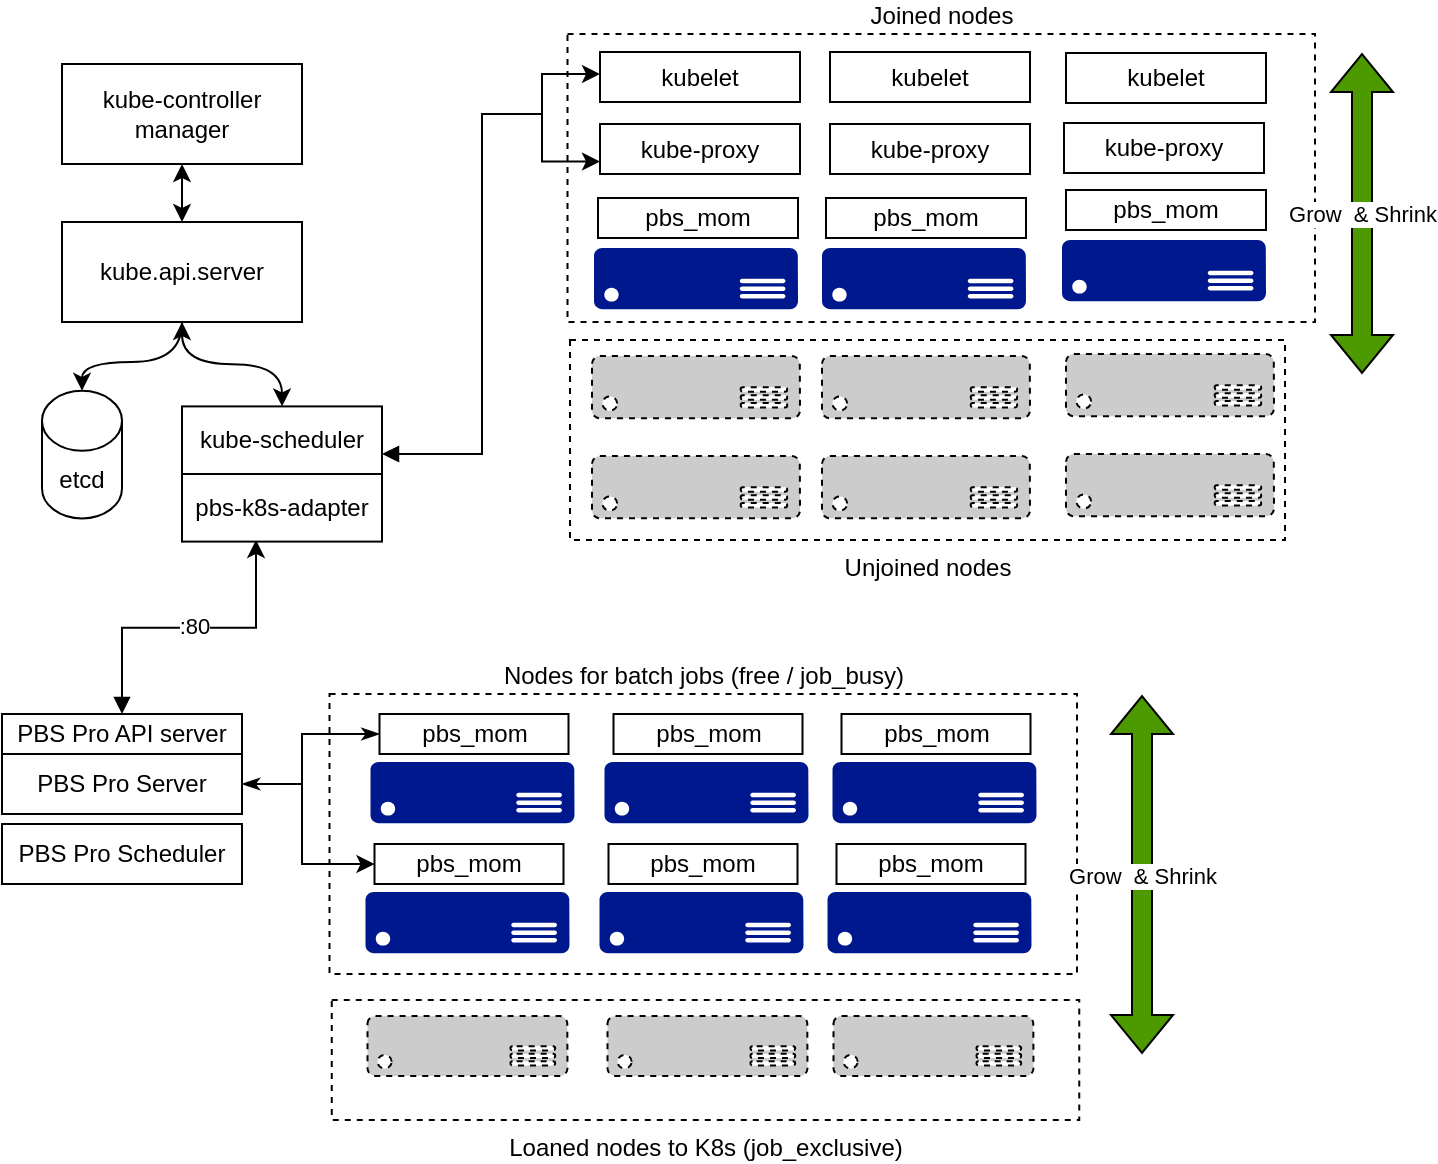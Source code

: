 <mxfile version="20.0.3" type="github">
  <diagram id="GDaDlvehyk0IUpQhXFB_" name="Page-1">
    <mxGraphModel dx="1226" dy="1064" grid="1" gridSize="10" guides="1" tooltips="1" connect="1" arrows="1" fold="1" page="1" pageScale="1" pageWidth="850" pageHeight="1100" math="0" shadow="0">
      <root>
        <mxCell id="0" />
        <mxCell id="1" parent="0" />
        <mxCell id="9Rog6R5hcCI-3LM7Edof-11" value="Joined nodes" style="rounded=0;whiteSpace=wrap;html=1;fillColor=none;dashed=1;labelPosition=center;verticalLabelPosition=top;align=center;verticalAlign=bottom;" vertex="1" parent="1">
          <mxGeometry x="412.75" y="370" width="373.75" height="144" as="geometry" />
        </mxCell>
        <mxCell id="9Rog6R5hcCI-3LM7Edof-4" value="Nodes for batch jobs (free / job_busy)" style="rounded=0;whiteSpace=wrap;html=1;fillColor=none;dashed=1;labelPosition=center;verticalLabelPosition=top;align=center;verticalAlign=bottom;" vertex="1" parent="1">
          <mxGeometry x="293.75" y="700" width="373.75" height="140" as="geometry" />
        </mxCell>
        <mxCell id="qs7_fkmbpAEoLOePlhtD-6" style="edgeStyle=orthogonalEdgeStyle;rounded=0;orthogonalLoop=1;jettySize=auto;html=1;exitX=0.5;exitY=1;exitDx=0;exitDy=0;entryX=0.5;entryY=0;entryDx=0;entryDy=0;entryPerimeter=0;curved=1;" parent="1" source="qs7_fkmbpAEoLOePlhtD-1" target="qs7_fkmbpAEoLOePlhtD-4" edge="1">
          <mxGeometry relative="1" as="geometry" />
        </mxCell>
        <mxCell id="qs7_fkmbpAEoLOePlhtD-39" style="edgeStyle=orthogonalEdgeStyle;curved=1;rounded=0;orthogonalLoop=1;jettySize=auto;html=1;exitX=0.5;exitY=0;exitDx=0;exitDy=0;entryX=0.5;entryY=1;entryDx=0;entryDy=0;startArrow=classic;startFill=1;elbow=vertical;" parent="1" source="qs7_fkmbpAEoLOePlhtD-1" target="qs7_fkmbpAEoLOePlhtD-3" edge="1">
          <mxGeometry relative="1" as="geometry" />
        </mxCell>
        <mxCell id="qs7_fkmbpAEoLOePlhtD-1" value="kube.api.server" style="rounded=0;whiteSpace=wrap;html=1;" parent="1" vertex="1">
          <mxGeometry x="160" y="464" width="120" height="50" as="geometry" />
        </mxCell>
        <mxCell id="qs7_fkmbpAEoLOePlhtD-7" style="edgeStyle=orthogonalEdgeStyle;rounded=0;orthogonalLoop=1;jettySize=auto;html=1;exitX=0.5;exitY=0;exitDx=0;exitDy=0;startArrow=classic;startFill=1;elbow=vertical;curved=1;entryX=0.5;entryY=1;entryDx=0;entryDy=0;" parent="1" source="qs7_fkmbpAEoLOePlhtD-2" target="qs7_fkmbpAEoLOePlhtD-1" edge="1">
          <mxGeometry relative="1" as="geometry">
            <mxPoint x="230" y="544" as="targetPoint" />
          </mxGeometry>
        </mxCell>
        <mxCell id="qs7_fkmbpAEoLOePlhtD-45" style="edgeStyle=orthogonalEdgeStyle;rounded=0;orthogonalLoop=1;jettySize=auto;html=1;startArrow=block;startFill=1;elbow=vertical;endArrow=none;endFill=0;" parent="1" source="qs7_fkmbpAEoLOePlhtD-2" edge="1">
          <mxGeometry relative="1" as="geometry">
            <mxPoint x="400" y="410" as="targetPoint" />
            <Array as="points">
              <mxPoint x="370" y="580" />
              <mxPoint x="370" y="410" />
            </Array>
          </mxGeometry>
        </mxCell>
        <mxCell id="qs7_fkmbpAEoLOePlhtD-2" value="kube-scheduler" style="rounded=0;whiteSpace=wrap;html=1;" parent="1" vertex="1">
          <mxGeometry x="220" y="556.2" width="100" height="33.8" as="geometry" />
        </mxCell>
        <mxCell id="qs7_fkmbpAEoLOePlhtD-3" value="kube-controller manager" style="rounded=0;whiteSpace=wrap;html=1;" parent="1" vertex="1">
          <mxGeometry x="160" y="385" width="120" height="50" as="geometry" />
        </mxCell>
        <mxCell id="qs7_fkmbpAEoLOePlhtD-4" value="etcd" style="shape=cylinder3;whiteSpace=wrap;html=1;boundedLbl=1;backgroundOutline=1;size=15;" parent="1" vertex="1">
          <mxGeometry x="150" y="548.4" width="40" height="63.8" as="geometry" />
        </mxCell>
        <mxCell id="qs7_fkmbpAEoLOePlhtD-10" value="" style="sketch=0;aspect=fixed;pointerEvents=1;shadow=0;dashed=0;html=1;strokeColor=none;labelPosition=center;verticalLabelPosition=bottom;verticalAlign=top;align=center;fillColor=#00188D;shape=mxgraph.azure.server" parent="1" vertex="1">
          <mxGeometry x="426" y="477" width="102" height="30.6" as="geometry" />
        </mxCell>
        <mxCell id="qs7_fkmbpAEoLOePlhtD-11" value="" style="sketch=0;aspect=fixed;pointerEvents=1;shadow=0;dashed=1;html=1;strokeColor=#000000;labelPosition=center;verticalLabelPosition=bottom;verticalAlign=top;align=center;fillColor=#CCCCCC;shape=mxgraph.azure.server;strokeWidth=1;" parent="1" vertex="1">
          <mxGeometry x="425" y="531" width="104" height="31.2" as="geometry" />
        </mxCell>
        <mxCell id="qs7_fkmbpAEoLOePlhtD-15" value="pbs_mom" style="rounded=0;whiteSpace=wrap;html=1;" parent="1" vertex="1">
          <mxGeometry x="428" y="452" width="100" height="20" as="geometry" />
        </mxCell>
        <mxCell id="qs7_fkmbpAEoLOePlhtD-16" value="kube-proxy" style="rounded=0;whiteSpace=wrap;html=1;" parent="1" vertex="1">
          <mxGeometry x="429" y="415" width="100" height="25" as="geometry" />
        </mxCell>
        <mxCell id="qs7_fkmbpAEoLOePlhtD-44" style="edgeStyle=orthogonalEdgeStyle;rounded=0;orthogonalLoop=1;jettySize=auto;html=1;entryX=0;entryY=0.75;entryDx=0;entryDy=0;startArrow=classic;startFill=1;elbow=vertical;" parent="1" source="qs7_fkmbpAEoLOePlhtD-17" target="qs7_fkmbpAEoLOePlhtD-16" edge="1">
          <mxGeometry relative="1" as="geometry">
            <Array as="points">
              <mxPoint x="400" y="390" />
              <mxPoint x="400" y="434" />
            </Array>
          </mxGeometry>
        </mxCell>
        <mxCell id="qs7_fkmbpAEoLOePlhtD-17" value="kubelet" style="rounded=0;whiteSpace=wrap;html=1;" parent="1" vertex="1">
          <mxGeometry x="429" y="379" width="100" height="25" as="geometry" />
        </mxCell>
        <mxCell id="qs7_fkmbpAEoLOePlhtD-26" value="" style="sketch=0;aspect=fixed;pointerEvents=1;shadow=0;dashed=0;html=1;strokeColor=none;labelPosition=center;verticalLabelPosition=bottom;verticalAlign=top;align=center;fillColor=#00188D;shape=mxgraph.azure.server" parent="1" vertex="1">
          <mxGeometry x="540" y="477" width="102" height="30.6" as="geometry" />
        </mxCell>
        <mxCell id="qs7_fkmbpAEoLOePlhtD-27" value="pbs_mom" style="rounded=0;whiteSpace=wrap;html=1;" parent="1" vertex="1">
          <mxGeometry x="542" y="452" width="100" height="20" as="geometry" />
        </mxCell>
        <mxCell id="qs7_fkmbpAEoLOePlhtD-30" value="" style="sketch=0;aspect=fixed;pointerEvents=1;shadow=0;dashed=0;html=1;strokeColor=none;labelPosition=center;verticalLabelPosition=bottom;verticalAlign=top;align=center;fillColor=#00188D;shape=mxgraph.azure.server" parent="1" vertex="1">
          <mxGeometry x="660" y="473" width="102" height="30.6" as="geometry" />
        </mxCell>
        <mxCell id="qs7_fkmbpAEoLOePlhtD-31" value="pbs_mom" style="rounded=0;whiteSpace=wrap;html=1;" parent="1" vertex="1">
          <mxGeometry x="662" y="448" width="100" height="20" as="geometry" />
        </mxCell>
        <mxCell id="qs7_fkmbpAEoLOePlhtD-34" value="" style="sketch=0;aspect=fixed;pointerEvents=1;shadow=0;dashed=1;html=1;strokeColor=#000000;labelPosition=center;verticalLabelPosition=bottom;verticalAlign=top;align=center;fillColor=#CCCCCC;shape=mxgraph.azure.server;strokeWidth=1;" parent="1" vertex="1">
          <mxGeometry x="540" y="531" width="104" height="31.2" as="geometry" />
        </mxCell>
        <mxCell id="qs7_fkmbpAEoLOePlhtD-35" value="" style="sketch=0;aspect=fixed;pointerEvents=1;shadow=0;dashed=1;html=1;strokeColor=#000000;labelPosition=center;verticalLabelPosition=bottom;verticalAlign=top;align=center;fillColor=#CCCCCC;shape=mxgraph.azure.server;strokeWidth=1;" parent="1" vertex="1">
          <mxGeometry x="662" y="530" width="104" height="31.2" as="geometry" />
        </mxCell>
        <mxCell id="qs7_fkmbpAEoLOePlhtD-36" value="" style="sketch=0;aspect=fixed;pointerEvents=1;shadow=0;dashed=1;html=1;strokeColor=#000000;labelPosition=center;verticalLabelPosition=bottom;verticalAlign=top;align=center;fillColor=#CCCCCC;shape=mxgraph.azure.server;strokeWidth=1;" parent="1" vertex="1">
          <mxGeometry x="425" y="581" width="104" height="31.2" as="geometry" />
        </mxCell>
        <mxCell id="qs7_fkmbpAEoLOePlhtD-37" value="" style="sketch=0;aspect=fixed;pointerEvents=1;shadow=0;dashed=1;html=1;strokeColor=#000000;labelPosition=center;verticalLabelPosition=bottom;verticalAlign=top;align=center;fillColor=#CCCCCC;shape=mxgraph.azure.server;strokeWidth=1;" parent="1" vertex="1">
          <mxGeometry x="540" y="581" width="104" height="31.2" as="geometry" />
        </mxCell>
        <mxCell id="qs7_fkmbpAEoLOePlhtD-38" value="" style="sketch=0;aspect=fixed;pointerEvents=1;shadow=0;dashed=1;html=1;strokeColor=#000000;labelPosition=center;verticalLabelPosition=bottom;verticalAlign=top;align=center;fillColor=#CCCCCC;shape=mxgraph.azure.server;strokeWidth=1;" parent="1" vertex="1">
          <mxGeometry x="662" y="580" width="104" height="31.2" as="geometry" />
        </mxCell>
        <mxCell id="qs7_fkmbpAEoLOePlhtD-46" value="kube-proxy" style="rounded=0;whiteSpace=wrap;html=1;" parent="1" vertex="1">
          <mxGeometry x="544" y="415" width="100" height="25" as="geometry" />
        </mxCell>
        <mxCell id="qs7_fkmbpAEoLOePlhtD-47" value="kubelet" style="rounded=0;whiteSpace=wrap;html=1;" parent="1" vertex="1">
          <mxGeometry x="544" y="379" width="100" height="25" as="geometry" />
        </mxCell>
        <mxCell id="qs7_fkmbpAEoLOePlhtD-48" value="kube-proxy" style="rounded=0;whiteSpace=wrap;html=1;" parent="1" vertex="1">
          <mxGeometry x="661" y="414.5" width="100" height="25" as="geometry" />
        </mxCell>
        <mxCell id="qs7_fkmbpAEoLOePlhtD-49" value="kubelet" style="rounded=0;whiteSpace=wrap;html=1;" parent="1" vertex="1">
          <mxGeometry x="662" y="379.5" width="100" height="25" as="geometry" />
        </mxCell>
        <mxCell id="9Rog6R5hcCI-3LM7Edof-6" style="edgeStyle=orthogonalEdgeStyle;rounded=0;orthogonalLoop=1;jettySize=auto;html=1;exitX=1;exitY=0.5;exitDx=0;exitDy=0;startArrow=classicThin;startFill=1;endArrow=none;endFill=0;" edge="1" parent="1" source="qs7_fkmbpAEoLOePlhtD-50">
          <mxGeometry relative="1" as="geometry">
            <mxPoint x="280" y="745" as="targetPoint" />
          </mxGeometry>
        </mxCell>
        <mxCell id="qs7_fkmbpAEoLOePlhtD-50" value="PBS Pro Server" style="rounded=0;whiteSpace=wrap;html=1;shadow=0;sketch=0;strokeWidth=1;" parent="1" vertex="1">
          <mxGeometry x="130" y="730" width="120" height="30" as="geometry" />
        </mxCell>
        <mxCell id="qs7_fkmbpAEoLOePlhtD-86" style="edgeStyle=orthogonalEdgeStyle;rounded=0;orthogonalLoop=1;jettySize=auto;html=1;entryX=0.37;entryY=0.976;entryDx=0;entryDy=0;entryPerimeter=0;startArrow=block;startFill=1;endArrow=classic;endFill=1;elbow=vertical;" parent="1" source="qs7_fkmbpAEoLOePlhtD-51" target="qs7_fkmbpAEoLOePlhtD-85" edge="1">
          <mxGeometry relative="1" as="geometry" />
        </mxCell>
        <mxCell id="9Rog6R5hcCI-3LM7Edof-1" value=":80" style="edgeLabel;html=1;align=center;verticalAlign=middle;resizable=0;points=[];" vertex="1" connectable="0" parent="qs7_fkmbpAEoLOePlhtD-86">
          <mxGeometry x="0.027" y="1" relative="1" as="geometry">
            <mxPoint as="offset" />
          </mxGeometry>
        </mxCell>
        <mxCell id="qs7_fkmbpAEoLOePlhtD-51" value="PBS Pro API server" style="rounded=0;whiteSpace=wrap;html=1;shadow=0;sketch=0;strokeWidth=1;" parent="1" vertex="1">
          <mxGeometry x="130" y="710" width="120" height="20" as="geometry" />
        </mxCell>
        <mxCell id="qs7_fkmbpAEoLOePlhtD-52" value="PBS Pro Scheduler" style="rounded=0;whiteSpace=wrap;html=1;shadow=0;sketch=0;strokeWidth=1;" parent="1" vertex="1">
          <mxGeometry x="130" y="765" width="120" height="30" as="geometry" />
        </mxCell>
        <mxCell id="qs7_fkmbpAEoLOePlhtD-62" value="" style="sketch=0;aspect=fixed;pointerEvents=1;shadow=0;dashed=1;html=1;strokeColor=#000000;labelPosition=center;verticalLabelPosition=bottom;verticalAlign=top;align=center;fillColor=#CCCCCC;shape=mxgraph.azure.server;strokeWidth=1;" parent="1" vertex="1">
          <mxGeometry x="312.75" y="861" width="100" height="30" as="geometry" />
        </mxCell>
        <mxCell id="qs7_fkmbpAEoLOePlhtD-65" value="" style="sketch=0;aspect=fixed;pointerEvents=1;shadow=0;dashed=0;html=1;strokeColor=none;labelPosition=center;verticalLabelPosition=bottom;verticalAlign=top;align=center;fillColor=#00188D;shape=mxgraph.azure.server" parent="1" vertex="1">
          <mxGeometry x="311.75" y="799" width="102" height="30.6" as="geometry" />
        </mxCell>
        <mxCell id="qs7_fkmbpAEoLOePlhtD-66" value="pbs_mom" style="rounded=0;whiteSpace=wrap;html=1;" parent="1" vertex="1">
          <mxGeometry x="316.25" y="775" width="94.5" height="20" as="geometry" />
        </mxCell>
        <mxCell id="qs7_fkmbpAEoLOePlhtD-72" value="" style="sketch=0;aspect=fixed;pointerEvents=1;shadow=0;dashed=0;html=1;strokeColor=none;labelPosition=center;verticalLabelPosition=bottom;verticalAlign=top;align=center;fillColor=#00188D;shape=mxgraph.azure.server" parent="1" vertex="1">
          <mxGeometry x="428.75" y="799" width="102" height="30.6" as="geometry" />
        </mxCell>
        <mxCell id="qs7_fkmbpAEoLOePlhtD-73" value="pbs_mom" style="rounded=0;whiteSpace=wrap;html=1;" parent="1" vertex="1">
          <mxGeometry x="433.25" y="775" width="94.5" height="20" as="geometry" />
        </mxCell>
        <mxCell id="qs7_fkmbpAEoLOePlhtD-74" value="" style="sketch=0;aspect=fixed;pointerEvents=1;shadow=0;dashed=0;html=1;strokeColor=none;labelPosition=center;verticalLabelPosition=bottom;verticalAlign=top;align=center;fillColor=#00188D;shape=mxgraph.azure.server" parent="1" vertex="1">
          <mxGeometry x="542.75" y="799" width="102" height="30.6" as="geometry" />
        </mxCell>
        <mxCell id="qs7_fkmbpAEoLOePlhtD-75" value="pbs_mom" style="rounded=0;whiteSpace=wrap;html=1;" parent="1" vertex="1">
          <mxGeometry x="547.25" y="775" width="94.5" height="20" as="geometry" />
        </mxCell>
        <mxCell id="qs7_fkmbpAEoLOePlhtD-76" value="" style="sketch=0;aspect=fixed;pointerEvents=1;shadow=0;dashed=0;html=1;strokeColor=none;labelPosition=center;verticalLabelPosition=bottom;verticalAlign=top;align=center;fillColor=#00188D;shape=mxgraph.azure.server" parent="1" vertex="1">
          <mxGeometry x="314.25" y="734" width="102" height="30.6" as="geometry" />
        </mxCell>
        <mxCell id="9Rog6R5hcCI-3LM7Edof-5" style="edgeStyle=orthogonalEdgeStyle;rounded=0;orthogonalLoop=1;jettySize=auto;html=1;entryX=0;entryY=0.5;entryDx=0;entryDy=0;endArrow=classic;endFill=1;startArrow=classicThin;startFill=1;" edge="1" parent="1" source="qs7_fkmbpAEoLOePlhtD-77" target="qs7_fkmbpAEoLOePlhtD-66">
          <mxGeometry relative="1" as="geometry">
            <Array as="points">
              <mxPoint x="280" y="720" />
              <mxPoint x="280" y="785" />
            </Array>
          </mxGeometry>
        </mxCell>
        <mxCell id="qs7_fkmbpAEoLOePlhtD-77" value="pbs_mom" style="rounded=0;whiteSpace=wrap;html=1;" parent="1" vertex="1">
          <mxGeometry x="318.75" y="710" width="94.5" height="20" as="geometry" />
        </mxCell>
        <mxCell id="qs7_fkmbpAEoLOePlhtD-78" value="" style="sketch=0;aspect=fixed;pointerEvents=1;shadow=0;dashed=0;html=1;strokeColor=none;labelPosition=center;verticalLabelPosition=bottom;verticalAlign=top;align=center;fillColor=#00188D;shape=mxgraph.azure.server" parent="1" vertex="1">
          <mxGeometry x="431.25" y="734" width="102" height="30.6" as="geometry" />
        </mxCell>
        <mxCell id="qs7_fkmbpAEoLOePlhtD-79" value="pbs_mom" style="rounded=0;whiteSpace=wrap;html=1;" parent="1" vertex="1">
          <mxGeometry x="435.75" y="710" width="94.5" height="20" as="geometry" />
        </mxCell>
        <mxCell id="qs7_fkmbpAEoLOePlhtD-80" value="" style="sketch=0;aspect=fixed;pointerEvents=1;shadow=0;dashed=0;html=1;strokeColor=none;labelPosition=center;verticalLabelPosition=bottom;verticalAlign=top;align=center;fillColor=#00188D;shape=mxgraph.azure.server" parent="1" vertex="1">
          <mxGeometry x="545.25" y="734" width="102" height="30.6" as="geometry" />
        </mxCell>
        <mxCell id="qs7_fkmbpAEoLOePlhtD-81" value="pbs_mom" style="rounded=0;whiteSpace=wrap;html=1;" parent="1" vertex="1">
          <mxGeometry x="549.75" y="710" width="94.5" height="20" as="geometry" />
        </mxCell>
        <mxCell id="qs7_fkmbpAEoLOePlhtD-82" value="" style="sketch=0;aspect=fixed;pointerEvents=1;shadow=0;dashed=1;html=1;strokeColor=#000000;labelPosition=center;verticalLabelPosition=bottom;verticalAlign=top;align=center;fillColor=#CCCCCC;shape=mxgraph.azure.server;strokeWidth=1;" parent="1" vertex="1">
          <mxGeometry x="432.75" y="861" width="100" height="30" as="geometry" />
        </mxCell>
        <mxCell id="qs7_fkmbpAEoLOePlhtD-83" value="" style="sketch=0;aspect=fixed;pointerEvents=1;shadow=0;dashed=1;html=1;strokeColor=#000000;labelPosition=center;verticalLabelPosition=bottom;verticalAlign=top;align=center;fillColor=#CCCCCC;shape=mxgraph.azure.server;strokeWidth=1;" parent="1" vertex="1">
          <mxGeometry x="545.75" y="861" width="100" height="30" as="geometry" />
        </mxCell>
        <mxCell id="qs7_fkmbpAEoLOePlhtD-85" value="pbs-k8s-adapter " style="rounded=0;whiteSpace=wrap;html=1;" parent="1" vertex="1">
          <mxGeometry x="220" y="590" width="100" height="33.8" as="geometry" />
        </mxCell>
        <mxCell id="9Rog6R5hcCI-3LM7Edof-2" value="Loaned nodes to K8s (job_exclusive)" style="rounded=0;whiteSpace=wrap;html=1;fillColor=none;dashed=1;labelPosition=center;verticalLabelPosition=bottom;align=center;verticalAlign=top;" vertex="1" parent="1">
          <mxGeometry x="294.88" y="853" width="373.75" height="60" as="geometry" />
        </mxCell>
        <mxCell id="9Rog6R5hcCI-3LM7Edof-7" value="Unjoined nodes" style="rounded=0;whiteSpace=wrap;html=1;fillColor=none;dashed=1;labelPosition=center;verticalLabelPosition=bottom;align=center;verticalAlign=top;" vertex="1" parent="1">
          <mxGeometry x="414" y="523" width="357.5" height="100" as="geometry" />
        </mxCell>
        <mxCell id="9Rog6R5hcCI-3LM7Edof-8" value="Grow&amp;nbsp; &amp;amp; Shrink" style="shape=flexArrow;endArrow=classic;startArrow=classic;html=1;rounded=0;endSize=6;strokeWidth=1;strokeColor=default;fillColor=#4D9900;" edge="1" parent="1">
          <mxGeometry width="100" height="100" relative="1" as="geometry">
            <mxPoint x="810" y="379.5" as="sourcePoint" />
            <mxPoint x="810" y="540" as="targetPoint" />
          </mxGeometry>
        </mxCell>
        <mxCell id="9Rog6R5hcCI-3LM7Edof-10" value="Grow&amp;nbsp; &amp;amp; Shrink" style="shape=flexArrow;endArrow=classic;startArrow=classic;html=1;rounded=0;endSize=6;strokeWidth=1;strokeColor=default;fillColor=#4D9900;" edge="1" parent="1">
          <mxGeometry width="100" height="100" relative="1" as="geometry">
            <mxPoint x="700" y="700.5" as="sourcePoint" />
            <mxPoint x="700" y="880" as="targetPoint" />
          </mxGeometry>
        </mxCell>
      </root>
    </mxGraphModel>
  </diagram>
</mxfile>
